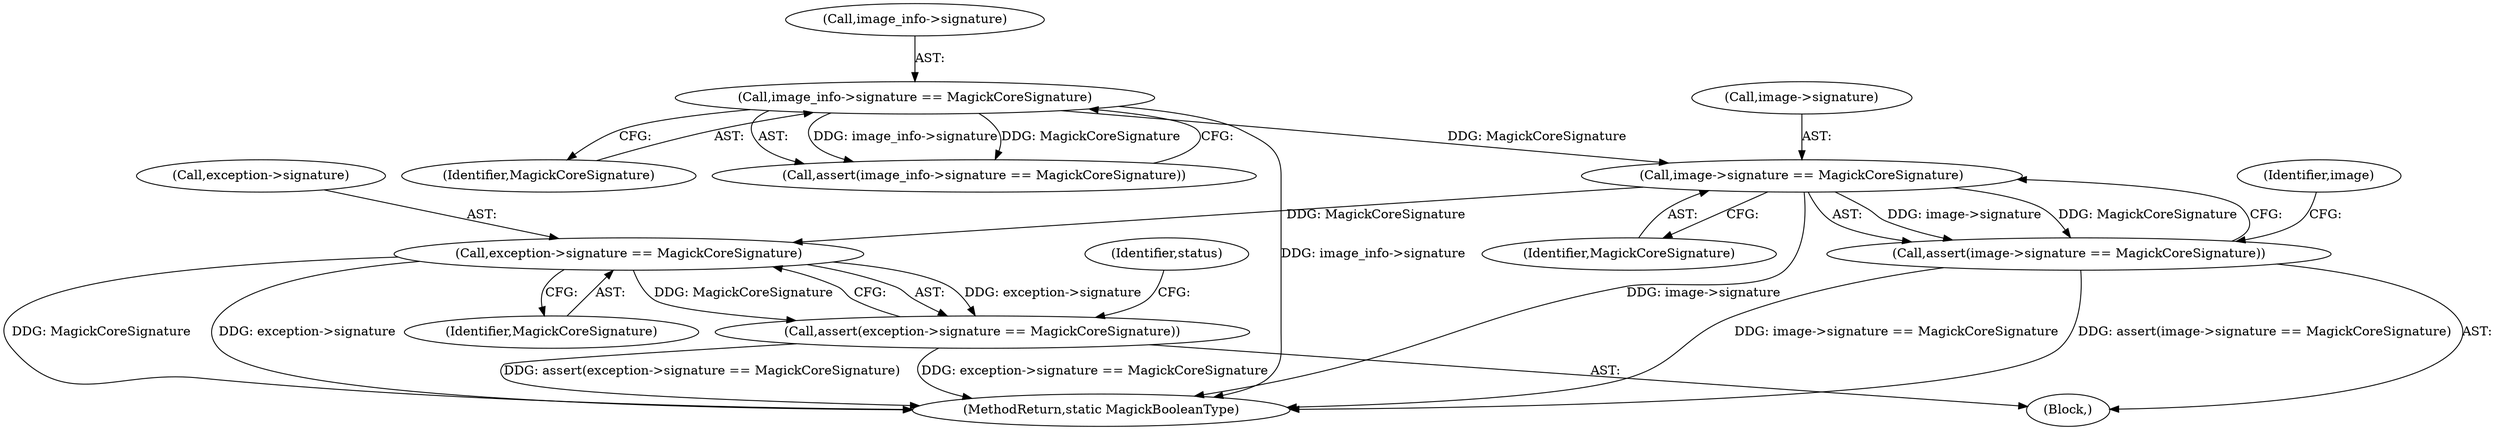 digraph "0_ImageMagick_14e606db148d6ebcaae20f1e1d6d71903ca4a556@pointer" {
"1000138" [label="(Call,image->signature == MagickCoreSignature)"];
"1000126" [label="(Call,image_info->signature == MagickCoreSignature)"];
"1000137" [label="(Call,assert(image->signature == MagickCoreSignature))"];
"1000165" [label="(Call,exception->signature == MagickCoreSignature)"];
"1000164" [label="(Call,assert(exception->signature == MagickCoreSignature))"];
"1000169" [label="(Identifier,MagickCoreSignature)"];
"1000873" [label="(MethodReturn,static MagickBooleanType)"];
"1000142" [label="(Identifier,MagickCoreSignature)"];
"1000126" [label="(Call,image_info->signature == MagickCoreSignature)"];
"1000138" [label="(Call,image->signature == MagickCoreSignature)"];
"1000127" [label="(Call,image_info->signature)"];
"1000164" [label="(Call,assert(exception->signature == MagickCoreSignature))"];
"1000130" [label="(Identifier,MagickCoreSignature)"];
"1000139" [label="(Call,image->signature)"];
"1000125" [label="(Call,assert(image_info->signature == MagickCoreSignature))"];
"1000166" [label="(Call,exception->signature)"];
"1000137" [label="(Call,assert(image->signature == MagickCoreSignature))"];
"1000165" [label="(Call,exception->signature == MagickCoreSignature)"];
"1000146" [label="(Identifier,image)"];
"1000171" [label="(Identifier,status)"];
"1000107" [label="(Block,)"];
"1000138" -> "1000137"  [label="AST: "];
"1000138" -> "1000142"  [label="CFG: "];
"1000139" -> "1000138"  [label="AST: "];
"1000142" -> "1000138"  [label="AST: "];
"1000137" -> "1000138"  [label="CFG: "];
"1000138" -> "1000873"  [label="DDG: image->signature"];
"1000138" -> "1000137"  [label="DDG: image->signature"];
"1000138" -> "1000137"  [label="DDG: MagickCoreSignature"];
"1000126" -> "1000138"  [label="DDG: MagickCoreSignature"];
"1000138" -> "1000165"  [label="DDG: MagickCoreSignature"];
"1000126" -> "1000125"  [label="AST: "];
"1000126" -> "1000130"  [label="CFG: "];
"1000127" -> "1000126"  [label="AST: "];
"1000130" -> "1000126"  [label="AST: "];
"1000125" -> "1000126"  [label="CFG: "];
"1000126" -> "1000873"  [label="DDG: image_info->signature"];
"1000126" -> "1000125"  [label="DDG: image_info->signature"];
"1000126" -> "1000125"  [label="DDG: MagickCoreSignature"];
"1000137" -> "1000107"  [label="AST: "];
"1000146" -> "1000137"  [label="CFG: "];
"1000137" -> "1000873"  [label="DDG: image->signature == MagickCoreSignature"];
"1000137" -> "1000873"  [label="DDG: assert(image->signature == MagickCoreSignature)"];
"1000165" -> "1000164"  [label="AST: "];
"1000165" -> "1000169"  [label="CFG: "];
"1000166" -> "1000165"  [label="AST: "];
"1000169" -> "1000165"  [label="AST: "];
"1000164" -> "1000165"  [label="CFG: "];
"1000165" -> "1000873"  [label="DDG: MagickCoreSignature"];
"1000165" -> "1000873"  [label="DDG: exception->signature"];
"1000165" -> "1000164"  [label="DDG: exception->signature"];
"1000165" -> "1000164"  [label="DDG: MagickCoreSignature"];
"1000164" -> "1000107"  [label="AST: "];
"1000171" -> "1000164"  [label="CFG: "];
"1000164" -> "1000873"  [label="DDG: assert(exception->signature == MagickCoreSignature)"];
"1000164" -> "1000873"  [label="DDG: exception->signature == MagickCoreSignature"];
}
